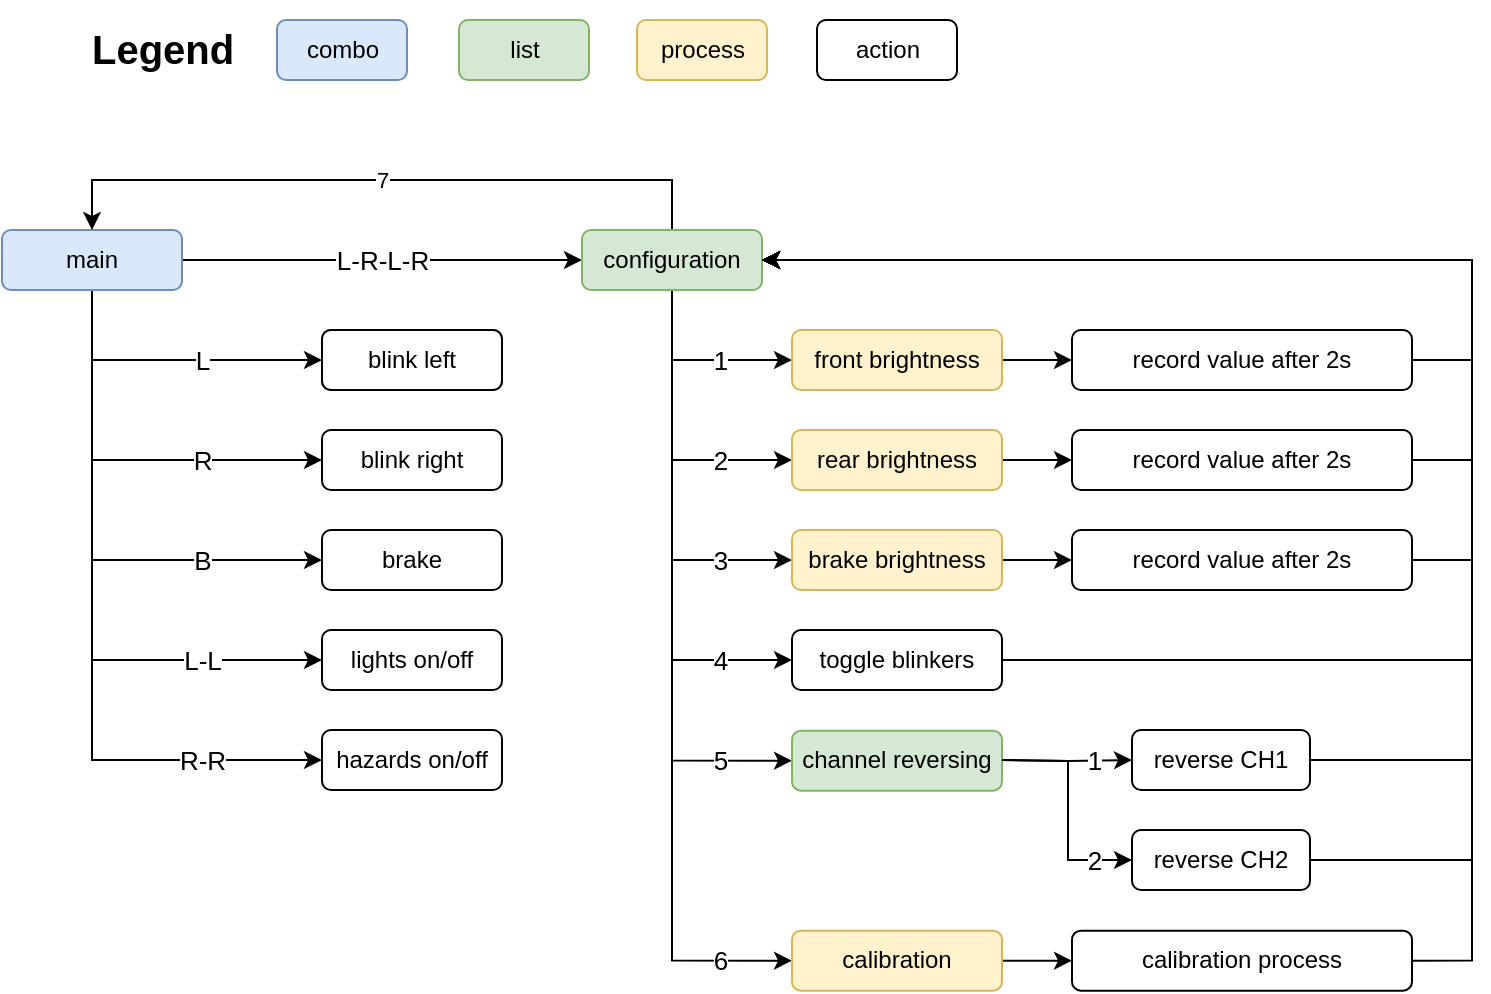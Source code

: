 <mxfile version="20.7.4" type="device"><diagram id="5-6ZuU7O5ug9ezJ-UcMo" name="Page-1"><mxGraphModel dx="1050" dy="549" grid="1" gridSize="10" guides="1" tooltips="1" connect="1" arrows="1" fold="1" page="1" pageScale="1" pageWidth="850" pageHeight="570" math="0" shadow="0"><root><mxCell id="0"/><mxCell id="1" parent="0"/><mxCell id="SZ4TP6KdmqXqR0Kit4hb-18" value="&lt;h1 style=&quot;font-size: 20px;&quot;&gt;Legend&lt;/h1&gt;" style="text;html=1;strokeColor=none;fillColor=none;spacing=5;spacingTop=-20;whiteSpace=wrap;overflow=hidden;rounded=0;" parent="1" vertex="1"><mxGeometry x="80" y="40" width="90" height="30" as="geometry"/></mxCell><mxCell id="SZ4TP6KdmqXqR0Kit4hb-1" value="blink left" style="rounded=1;whiteSpace=wrap;html=1;" parent="1" vertex="1"><mxGeometry x="200" y="195" width="90" height="30" as="geometry"/></mxCell><mxCell id="SZ4TP6KdmqXqR0Kit4hb-25" value="L" style="edgeStyle=orthogonalEdgeStyle;rounded=0;orthogonalLoop=1;jettySize=auto;html=1;exitX=0.5;exitY=1;exitDx=0;exitDy=0;entryX=0;entryY=0.5;entryDx=0;entryDy=0;fontSize=13;" parent="1" source="SZ4TP6KdmqXqR0Kit4hb-5" target="SZ4TP6KdmqXqR0Kit4hb-1" edge="1"><mxGeometry x="0.2" relative="1" as="geometry"><mxPoint as="offset"/></mxGeometry></mxCell><mxCell id="SZ4TP6KdmqXqR0Kit4hb-26" value="R" style="edgeStyle=orthogonalEdgeStyle;rounded=0;orthogonalLoop=1;jettySize=auto;html=1;exitX=0.5;exitY=1;exitDx=0;exitDy=0;entryX=0;entryY=0.5;entryDx=0;entryDy=0;fontSize=13;" parent="1" source="SZ4TP6KdmqXqR0Kit4hb-5" target="SZ4TP6KdmqXqR0Kit4hb-6" edge="1"><mxGeometry x="0.4" relative="1" as="geometry"><mxPoint as="offset"/></mxGeometry></mxCell><mxCell id="SZ4TP6KdmqXqR0Kit4hb-27" value="L-L" style="edgeStyle=orthogonalEdgeStyle;rounded=0;orthogonalLoop=1;jettySize=auto;html=1;exitX=0.5;exitY=1;exitDx=0;exitDy=0;entryX=0;entryY=0.5;entryDx=0;entryDy=0;fontSize=13;" parent="1" source="SZ4TP6KdmqXqR0Kit4hb-5" target="SZ4TP6KdmqXqR0Kit4hb-7" edge="1"><mxGeometry x="0.6" relative="1" as="geometry"><mxPoint as="offset"/></mxGeometry></mxCell><mxCell id="SZ4TP6KdmqXqR0Kit4hb-28" value="R-R" style="edgeStyle=orthogonalEdgeStyle;rounded=0;orthogonalLoop=1;jettySize=auto;html=1;exitX=0.5;exitY=1;exitDx=0;exitDy=0;entryX=0;entryY=0.5;entryDx=0;entryDy=0;fontSize=13;" parent="1" source="SZ4TP6KdmqXqR0Kit4hb-5" target="SZ4TP6KdmqXqR0Kit4hb-8" edge="1"><mxGeometry x="0.657" relative="1" as="geometry"><mxPoint as="offset"/></mxGeometry></mxCell><mxCell id="SZ4TP6KdmqXqR0Kit4hb-29" value="B" style="edgeStyle=orthogonalEdgeStyle;rounded=0;orthogonalLoop=1;jettySize=auto;html=1;exitX=0.5;exitY=1;exitDx=0;exitDy=0;entryX=0;entryY=0.5;entryDx=0;entryDy=0;fontSize=13;" parent="1" source="SZ4TP6KdmqXqR0Kit4hb-5" target="SZ4TP6KdmqXqR0Kit4hb-9" edge="1"><mxGeometry x="0.52" relative="1" as="geometry"><mxPoint as="offset"/></mxGeometry></mxCell><mxCell id="SZ4TP6KdmqXqR0Kit4hb-31" value="L-R-L-R" style="edgeStyle=orthogonalEdgeStyle;rounded=0;orthogonalLoop=1;jettySize=auto;html=1;exitX=1;exitY=0.5;exitDx=0;exitDy=0;entryX=0;entryY=0.5;entryDx=0;entryDy=0;fontSize=13;" parent="1" source="SZ4TP6KdmqXqR0Kit4hb-5" target="SZ4TP6KdmqXqR0Kit4hb-20" edge="1"><mxGeometry relative="1" as="geometry"/></mxCell><mxCell id="SZ4TP6KdmqXqR0Kit4hb-5" value="main" style="rounded=1;whiteSpace=wrap;html=1;perimeterSpacing=0;strokeWidth=1;glass=0;shadow=0;fillColor=#dae8fc;strokeColor=#6c8ebf;" parent="1" vertex="1"><mxGeometry x="40" y="145" width="90" height="30" as="geometry"/></mxCell><mxCell id="SZ4TP6KdmqXqR0Kit4hb-6" value="blink right" style="rounded=1;whiteSpace=wrap;html=1;" parent="1" vertex="1"><mxGeometry x="200" y="245" width="90" height="30" as="geometry"/></mxCell><mxCell id="SZ4TP6KdmqXqR0Kit4hb-7" value="lights on/off" style="rounded=1;whiteSpace=wrap;html=1;" parent="1" vertex="1"><mxGeometry x="200" y="345" width="90" height="30" as="geometry"/></mxCell><mxCell id="SZ4TP6KdmqXqR0Kit4hb-8" value="hazards on/off" style="rounded=1;whiteSpace=wrap;html=1;" parent="1" vertex="1"><mxGeometry x="200" y="395" width="90" height="30" as="geometry"/></mxCell><mxCell id="SZ4TP6KdmqXqR0Kit4hb-9" value="brake" style="rounded=1;whiteSpace=wrap;html=1;" parent="1" vertex="1"><mxGeometry x="200" y="295" width="90" height="30" as="geometry"/></mxCell><mxCell id="SZ4TP6KdmqXqR0Kit4hb-17" value="combo" style="rounded=1;whiteSpace=wrap;html=1;perimeterSpacing=0;strokeWidth=1;glass=0;shadow=0;fillColor=#dae8fc;strokeColor=#6c8ebf;" parent="1" vertex="1"><mxGeometry x="177.5" y="40" width="65" height="30" as="geometry"/></mxCell><mxCell id="SZ4TP6KdmqXqR0Kit4hb-19" value="action" style="rounded=1;whiteSpace=wrap;html=1;" parent="1" vertex="1"><mxGeometry x="447.5" y="40" width="70" height="30" as="geometry"/></mxCell><mxCell id="SZ4TP6KdmqXqR0Kit4hb-42" value="6" style="edgeStyle=orthogonalEdgeStyle;rounded=0;orthogonalLoop=1;jettySize=auto;html=1;exitX=0.5;exitY=1;exitDx=0;exitDy=0;entryX=0;entryY=0.5;entryDx=0;entryDy=0;fontSize=13;" parent="1" source="SZ4TP6KdmqXqR0Kit4hb-20" target="SZ4TP6KdmqXqR0Kit4hb-33" edge="1"><mxGeometry x="0.818" relative="1" as="geometry"><mxPoint as="offset"/></mxGeometry></mxCell><mxCell id="SZ4TP6KdmqXqR0Kit4hb-43" value="1" style="edgeStyle=orthogonalEdgeStyle;rounded=0;orthogonalLoop=1;jettySize=auto;html=1;exitX=0.5;exitY=1;exitDx=0;exitDy=0;entryX=0;entryY=0.5;entryDx=0;entryDy=0;fontSize=13;" parent="1" source="SZ4TP6KdmqXqR0Kit4hb-20" target="SZ4TP6KdmqXqR0Kit4hb-36" edge="1"><mxGeometry x="0.242" relative="1" as="geometry"><mxPoint as="offset"/></mxGeometry></mxCell><mxCell id="SZ4TP6KdmqXqR0Kit4hb-44" value="2" style="edgeStyle=orthogonalEdgeStyle;rounded=0;orthogonalLoop=1;jettySize=auto;html=1;exitX=0.5;exitY=1;exitDx=0;exitDy=0;entryX=0;entryY=0.5;entryDx=0;entryDy=0;fontSize=13;" parent="1" source="SZ4TP6KdmqXqR0Kit4hb-20" target="SZ4TP6KdmqXqR0Kit4hb-37" edge="1"><mxGeometry x="0.503" relative="1" as="geometry"><mxPoint as="offset"/></mxGeometry></mxCell><mxCell id="SZ4TP6KdmqXqR0Kit4hb-45" value="3" style="edgeStyle=orthogonalEdgeStyle;rounded=0;orthogonalLoop=1;jettySize=auto;html=1;exitX=0.5;exitY=1;exitDx=0;exitDy=0;entryX=0;entryY=0.5;entryDx=0;entryDy=0;fontSize=13;" parent="1" source="SZ4TP6KdmqXqR0Kit4hb-20" target="SZ4TP6KdmqXqR0Kit4hb-38" edge="1"><mxGeometry x="0.631" relative="1" as="geometry"><mxPoint as="offset"/></mxGeometry></mxCell><mxCell id="SZ4TP6KdmqXqR0Kit4hb-46" value="4" style="edgeStyle=orthogonalEdgeStyle;rounded=0;orthogonalLoop=1;jettySize=auto;html=1;exitX=0.5;exitY=1;exitDx=0;exitDy=0;entryX=0;entryY=0.5;entryDx=0;entryDy=0;fontSize=13;" parent="1" source="SZ4TP6KdmqXqR0Kit4hb-20" target="SZ4TP6KdmqXqR0Kit4hb-39" edge="1"><mxGeometry x="0.706" relative="1" as="geometry"><mxPoint as="offset"/></mxGeometry></mxCell><mxCell id="SZ4TP6KdmqXqR0Kit4hb-47" value="5" style="edgeStyle=orthogonalEdgeStyle;rounded=0;orthogonalLoop=1;jettySize=auto;html=1;exitX=0.5;exitY=1;exitDx=0;exitDy=0;entryX=0;entryY=0.5;entryDx=0;entryDy=0;fontSize=13;" parent="1" source="SZ4TP6KdmqXqR0Kit4hb-20" target="SZ4TP6KdmqXqR0Kit4hb-40" edge="1"><mxGeometry x="0.756" relative="1" as="geometry"><mxPoint as="offset"/></mxGeometry></mxCell><mxCell id="w_0CiiuJZZ0CjPxHWVyB-29" value="7" style="edgeStyle=orthogonalEdgeStyle;rounded=0;orthogonalLoop=1;jettySize=auto;html=1;exitX=0.5;exitY=0;exitDx=0;exitDy=0;entryX=0.5;entryY=0;entryDx=0;entryDy=0;" parent="1" source="SZ4TP6KdmqXqR0Kit4hb-20" target="SZ4TP6KdmqXqR0Kit4hb-5" edge="1"><mxGeometry relative="1" as="geometry"><Array as="points"><mxPoint x="375" y="120"/><mxPoint x="85" y="120"/></Array></mxGeometry></mxCell><mxCell id="SZ4TP6KdmqXqR0Kit4hb-20" value="configuration" style="rounded=1;whiteSpace=wrap;html=1;perimeterSpacing=0;strokeWidth=1;glass=0;shadow=0;fillColor=#d5e8d4;strokeColor=#82b366;" parent="1" vertex="1"><mxGeometry x="330" y="145" width="90" height="30" as="geometry"/></mxCell><mxCell id="SZ4TP6KdmqXqR0Kit4hb-32" value="blink left" style="rounded=1;whiteSpace=wrap;html=1;" parent="1" vertex="1"><mxGeometry x="200" y="195" width="90" height="30" as="geometry"/></mxCell><mxCell id="SZ4TP6KdmqXqR0Kit4hb-73" style="edgeStyle=orthogonalEdgeStyle;rounded=0;orthogonalLoop=1;jettySize=auto;html=1;exitX=1;exitY=0.5;exitDx=0;exitDy=0;entryX=0;entryY=0.5;entryDx=0;entryDy=0;fontSize=13;endArrow=classic;endFill=1;" parent="1" source="SZ4TP6KdmqXqR0Kit4hb-33" target="SZ4TP6KdmqXqR0Kit4hb-55" edge="1"><mxGeometry relative="1" as="geometry"/></mxCell><mxCell id="SZ4TP6KdmqXqR0Kit4hb-33" value="calibration" style="rounded=1;whiteSpace=wrap;html=1;fillColor=#fff2cc;strokeColor=#d6b656;" parent="1" vertex="1"><mxGeometry x="435" y="495.33" width="105" height="30" as="geometry"/></mxCell><mxCell id="SZ4TP6KdmqXqR0Kit4hb-35" value="list" style="rounded=1;whiteSpace=wrap;html=1;perimeterSpacing=0;strokeWidth=1;glass=0;shadow=0;fillColor=#d5e8d4;strokeColor=#82b366;" parent="1" vertex="1"><mxGeometry x="268.5" y="40" width="65" height="30" as="geometry"/></mxCell><mxCell id="SZ4TP6KdmqXqR0Kit4hb-70" style="edgeStyle=orthogonalEdgeStyle;rounded=0;orthogonalLoop=1;jettySize=auto;html=1;exitX=1;exitY=0.5;exitDx=0;exitDy=0;entryX=0;entryY=0.5;entryDx=0;entryDy=0;fontSize=13;endArrow=classic;endFill=1;" parent="1" source="SZ4TP6KdmqXqR0Kit4hb-36" target="SZ4TP6KdmqXqR0Kit4hb-49" edge="1"><mxGeometry relative="1" as="geometry"/></mxCell><mxCell id="SZ4TP6KdmqXqR0Kit4hb-36" value="front brightness" style="rounded=1;whiteSpace=wrap;html=1;fillColor=#fff2cc;strokeColor=#d6b656;" parent="1" vertex="1"><mxGeometry x="435" y="195" width="105" height="30" as="geometry"/></mxCell><mxCell id="SZ4TP6KdmqXqR0Kit4hb-71" style="edgeStyle=orthogonalEdgeStyle;rounded=0;orthogonalLoop=1;jettySize=auto;html=1;exitX=1;exitY=0.5;exitDx=0;exitDy=0;entryX=0;entryY=0.5;entryDx=0;entryDy=0;fontSize=13;endArrow=classic;endFill=1;" parent="1" source="SZ4TP6KdmqXqR0Kit4hb-37" target="SZ4TP6KdmqXqR0Kit4hb-51" edge="1"><mxGeometry relative="1" as="geometry"/></mxCell><mxCell id="SZ4TP6KdmqXqR0Kit4hb-37" value="rear brightness" style="rounded=1;whiteSpace=wrap;html=1;fillColor=#fff2cc;strokeColor=#d6b656;" parent="1" vertex="1"><mxGeometry x="435" y="245" width="105" height="30" as="geometry"/></mxCell><mxCell id="SZ4TP6KdmqXqR0Kit4hb-72" style="edgeStyle=orthogonalEdgeStyle;rounded=0;orthogonalLoop=1;jettySize=auto;html=1;exitX=1;exitY=0.5;exitDx=0;exitDy=0;fontSize=13;endArrow=classic;endFill=1;" parent="1" source="SZ4TP6KdmqXqR0Kit4hb-38" target="SZ4TP6KdmqXqR0Kit4hb-53" edge="1"><mxGeometry relative="1" as="geometry"/></mxCell><mxCell id="SZ4TP6KdmqXqR0Kit4hb-38" value="brake brightness" style="rounded=1;whiteSpace=wrap;html=1;fillColor=#fff2cc;strokeColor=#d6b656;" parent="1" vertex="1"><mxGeometry x="435" y="295" width="105" height="30" as="geometry"/></mxCell><mxCell id="SZ4TP6KdmqXqR0Kit4hb-39" value="toggle blinkers" style="rounded=1;whiteSpace=wrap;html=1;" parent="1" vertex="1"><mxGeometry x="435" y="345" width="105" height="30" as="geometry"/></mxCell><mxCell id="SZ4TP6KdmqXqR0Kit4hb-40" value="channel reversing" style="rounded=1;whiteSpace=wrap;html=1;fillColor=#d5e8d4;strokeColor=#82b366;" parent="1" vertex="1"><mxGeometry x="435" y="395.33" width="105" height="30" as="geometry"/></mxCell><mxCell id="w_0CiiuJZZ0CjPxHWVyB-19" style="edgeStyle=orthogonalEdgeStyle;rounded=0;orthogonalLoop=1;jettySize=auto;html=1;exitX=1;exitY=0.5;exitDx=0;exitDy=0;entryX=1;entryY=0.5;entryDx=0;entryDy=0;" parent="1" source="SZ4TP6KdmqXqR0Kit4hb-49" target="SZ4TP6KdmqXqR0Kit4hb-20" edge="1"><mxGeometry relative="1" as="geometry"><Array as="points"><mxPoint x="775" y="210"/><mxPoint x="775" y="160"/></Array></mxGeometry></mxCell><mxCell id="SZ4TP6KdmqXqR0Kit4hb-49" value="record value after 2s" style="rounded=1;whiteSpace=wrap;html=1;" parent="1" vertex="1"><mxGeometry x="575" y="195" width="170" height="30" as="geometry"/></mxCell><mxCell id="w_0CiiuJZZ0CjPxHWVyB-22" style="edgeStyle=orthogonalEdgeStyle;rounded=0;orthogonalLoop=1;jettySize=auto;html=1;exitX=1;exitY=0.5;exitDx=0;exitDy=0;entryX=1;entryY=0.5;entryDx=0;entryDy=0;" parent="1" source="SZ4TP6KdmqXqR0Kit4hb-51" target="SZ4TP6KdmqXqR0Kit4hb-20" edge="1"><mxGeometry relative="1" as="geometry"><Array as="points"><mxPoint x="775" y="260"/><mxPoint x="775" y="160"/></Array></mxGeometry></mxCell><mxCell id="SZ4TP6KdmqXqR0Kit4hb-51" value="record value after 2s" style="rounded=1;whiteSpace=wrap;html=1;" parent="1" vertex="1"><mxGeometry x="575" y="245" width="170" height="30" as="geometry"/></mxCell><mxCell id="w_0CiiuJZZ0CjPxHWVyB-23" style="edgeStyle=orthogonalEdgeStyle;rounded=0;orthogonalLoop=1;jettySize=auto;html=1;exitX=1;exitY=0.5;exitDx=0;exitDy=0;entryX=1;entryY=0.5;entryDx=0;entryDy=0;" parent="1" source="SZ4TP6KdmqXqR0Kit4hb-53" target="SZ4TP6KdmqXqR0Kit4hb-20" edge="1"><mxGeometry relative="1" as="geometry"><Array as="points"><mxPoint x="775" y="310"/><mxPoint x="775" y="160"/></Array></mxGeometry></mxCell><mxCell id="SZ4TP6KdmqXqR0Kit4hb-53" value="record value after 2s" style="rounded=1;whiteSpace=wrap;html=1;" parent="1" vertex="1"><mxGeometry x="575" y="295" width="170" height="30" as="geometry"/></mxCell><mxCell id="w_0CiiuJZZ0CjPxHWVyB-28" style="edgeStyle=orthogonalEdgeStyle;rounded=0;orthogonalLoop=1;jettySize=auto;html=1;exitX=1;exitY=0.5;exitDx=0;exitDy=0;entryX=1;entryY=0.5;entryDx=0;entryDy=0;" parent="1" source="SZ4TP6KdmqXqR0Kit4hb-55" target="SZ4TP6KdmqXqR0Kit4hb-20" edge="1"><mxGeometry relative="1" as="geometry"><Array as="points"><mxPoint x="775" y="510"/><mxPoint x="775" y="160"/></Array></mxGeometry></mxCell><mxCell id="SZ4TP6KdmqXqR0Kit4hb-55" value="calibration process" style="rounded=1;whiteSpace=wrap;html=1;" parent="1" vertex="1"><mxGeometry x="575" y="495.33" width="170" height="30" as="geometry"/></mxCell><mxCell id="SZ4TP6KdmqXqR0Kit4hb-63" value="2" style="edgeStyle=orthogonalEdgeStyle;rounded=0;orthogonalLoop=1;jettySize=auto;html=1;exitX=1;exitY=0.5;exitDx=0;exitDy=0;entryX=0;entryY=0.5;entryDx=0;entryDy=0;fontSize=13;" parent="1" target="SZ4TP6KdmqXqR0Kit4hb-67" edge="1"><mxGeometry x="0.667" relative="1" as="geometry"><mxPoint x="540" y="410.0" as="sourcePoint"/><mxPoint as="offset"/></mxGeometry></mxCell><mxCell id="w_0CiiuJZZ0CjPxHWVyB-26" style="edgeStyle=orthogonalEdgeStyle;rounded=0;orthogonalLoop=1;jettySize=auto;html=1;exitX=1;exitY=0.5;exitDx=0;exitDy=0;entryX=1;entryY=0.5;entryDx=0;entryDy=0;" parent="1" source="SZ4TP6KdmqXqR0Kit4hb-65" target="SZ4TP6KdmqXqR0Kit4hb-20" edge="1"><mxGeometry relative="1" as="geometry"><Array as="points"><mxPoint x="775" y="410"/><mxPoint x="775" y="160"/></Array></mxGeometry></mxCell><mxCell id="SZ4TP6KdmqXqR0Kit4hb-65" value="reverse CH1" style="rounded=1;whiteSpace=wrap;html=1;" parent="1" vertex="1"><mxGeometry x="605" y="395.0" width="89" height="30" as="geometry"/></mxCell><mxCell id="SZ4TP6KdmqXqR0Kit4hb-66" value="1" style="edgeStyle=orthogonalEdgeStyle;rounded=0;orthogonalLoop=1;jettySize=auto;html=1;fontSize=13;" parent="1" target="SZ4TP6KdmqXqR0Kit4hb-65" edge="1"><mxGeometry x="0.429" relative="1" as="geometry"><mxPoint x="540" y="410.0" as="sourcePoint"/><mxPoint as="offset"/></mxGeometry></mxCell><mxCell id="w_0CiiuJZZ0CjPxHWVyB-27" style="edgeStyle=orthogonalEdgeStyle;rounded=0;orthogonalLoop=1;jettySize=auto;html=1;exitX=1;exitY=0.5;exitDx=0;exitDy=0;entryX=1;entryY=0.5;entryDx=0;entryDy=0;" parent="1" source="SZ4TP6KdmqXqR0Kit4hb-67" target="SZ4TP6KdmqXqR0Kit4hb-20" edge="1"><mxGeometry relative="1" as="geometry"><Array as="points"><mxPoint x="775" y="460"/><mxPoint x="775" y="160"/></Array></mxGeometry></mxCell><mxCell id="SZ4TP6KdmqXqR0Kit4hb-67" value="reverse CH2" style="rounded=1;whiteSpace=wrap;html=1;" parent="1" vertex="1"><mxGeometry x="605" y="445" width="89" height="30" as="geometry"/></mxCell><mxCell id="SZ4TP6KdmqXqR0Kit4hb-74" value="process" style="rounded=1;whiteSpace=wrap;html=1;perimeterSpacing=0;strokeWidth=1;glass=0;shadow=0;fillColor=#fff2cc;strokeColor=#d6b656;" parent="1" vertex="1"><mxGeometry x="357.5" y="40" width="65" height="30" as="geometry"/></mxCell><mxCell id="rQ4Yp8NmVXWHHggsny-P-6" style="edgeStyle=orthogonalEdgeStyle;rounded=0;orthogonalLoop=1;jettySize=auto;html=1;entryX=1;entryY=0.5;entryDx=0;entryDy=0;exitX=1;exitY=0.5;exitDx=0;exitDy=0;" edge="1" source="SZ4TP6KdmqXqR0Kit4hb-39" parent="1" target="SZ4TP6KdmqXqR0Kit4hb-20"><mxGeometry relative="1" as="geometry"><mxPoint x="579" y="360" as="sourcePoint"/><mxPoint x="420.0" y="210.0" as="targetPoint"/><Array as="points"><mxPoint x="775" y="360"/><mxPoint x="775" y="160"/></Array></mxGeometry></mxCell></root></mxGraphModel></diagram></mxfile>